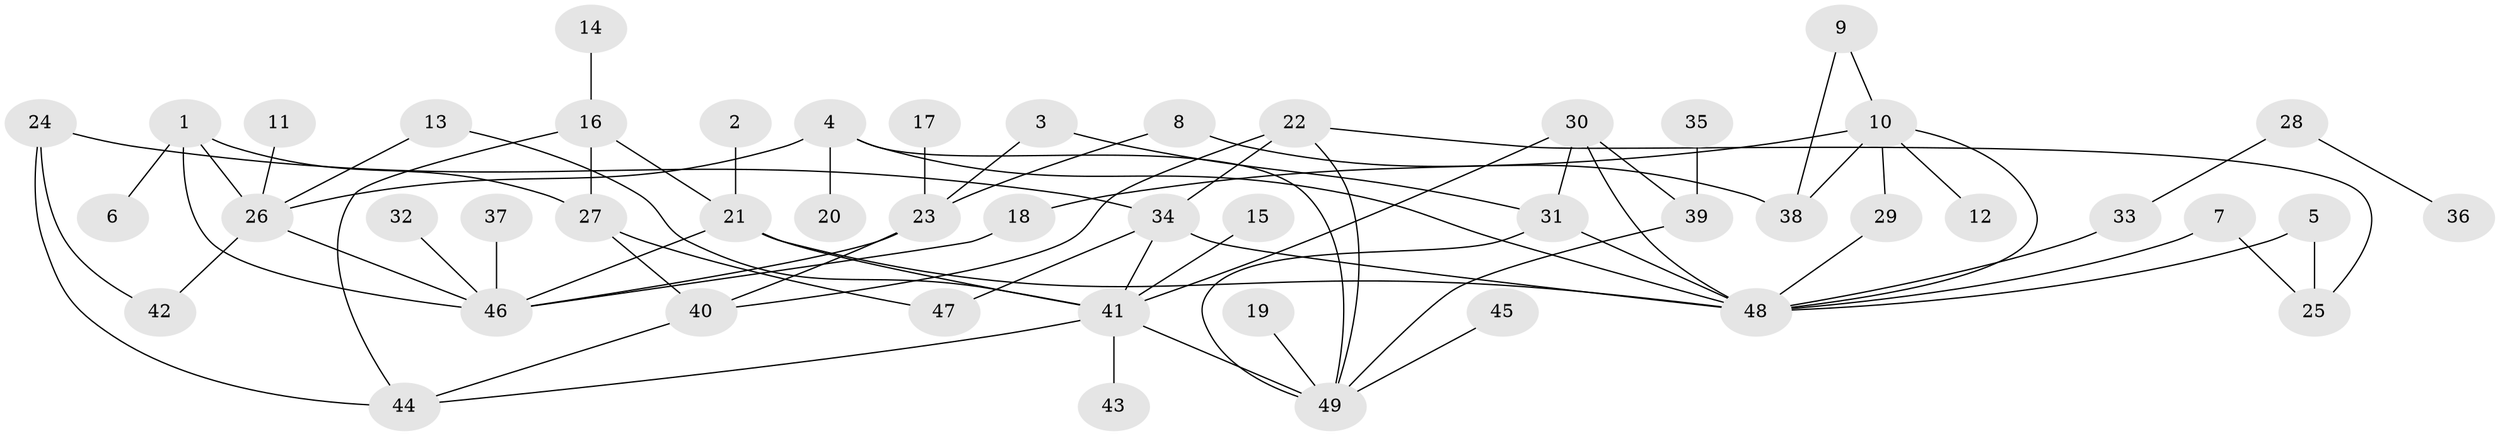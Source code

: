 // original degree distribution, {5: 0.05154639175257732, 8: 0.010309278350515464, 4: 0.10309278350515463, 3: 0.16494845360824742, 6: 0.041237113402061855, 2: 0.30927835051546393, 1: 0.30927835051546393, 7: 0.010309278350515464}
// Generated by graph-tools (version 1.1) at 2025/49/03/09/25 03:49:15]
// undirected, 49 vertices, 73 edges
graph export_dot {
graph [start="1"]
  node [color=gray90,style=filled];
  1;
  2;
  3;
  4;
  5;
  6;
  7;
  8;
  9;
  10;
  11;
  12;
  13;
  14;
  15;
  16;
  17;
  18;
  19;
  20;
  21;
  22;
  23;
  24;
  25;
  26;
  27;
  28;
  29;
  30;
  31;
  32;
  33;
  34;
  35;
  36;
  37;
  38;
  39;
  40;
  41;
  42;
  43;
  44;
  45;
  46;
  47;
  48;
  49;
  1 -- 6 [weight=1.0];
  1 -- 26 [weight=1.0];
  1 -- 27 [weight=1.0];
  1 -- 46 [weight=1.0];
  2 -- 21 [weight=1.0];
  3 -- 23 [weight=1.0];
  3 -- 31 [weight=1.0];
  4 -- 20 [weight=1.0];
  4 -- 26 [weight=1.0];
  4 -- 48 [weight=1.0];
  4 -- 49 [weight=1.0];
  5 -- 25 [weight=1.0];
  5 -- 48 [weight=1.0];
  7 -- 25 [weight=1.0];
  7 -- 48 [weight=1.0];
  8 -- 23 [weight=1.0];
  8 -- 38 [weight=1.0];
  9 -- 10 [weight=1.0];
  9 -- 38 [weight=1.0];
  10 -- 12 [weight=1.0];
  10 -- 18 [weight=1.0];
  10 -- 29 [weight=1.0];
  10 -- 38 [weight=1.0];
  10 -- 48 [weight=1.0];
  11 -- 26 [weight=1.0];
  13 -- 26 [weight=1.0];
  13 -- 41 [weight=1.0];
  14 -- 16 [weight=1.0];
  15 -- 41 [weight=1.0];
  16 -- 21 [weight=1.0];
  16 -- 27 [weight=1.0];
  16 -- 44 [weight=1.0];
  17 -- 23 [weight=1.0];
  18 -- 46 [weight=1.0];
  19 -- 49 [weight=1.0];
  21 -- 41 [weight=1.0];
  21 -- 46 [weight=1.0];
  21 -- 48 [weight=1.0];
  22 -- 25 [weight=1.0];
  22 -- 34 [weight=1.0];
  22 -- 40 [weight=1.0];
  22 -- 49 [weight=1.0];
  23 -- 40 [weight=1.0];
  23 -- 46 [weight=1.0];
  24 -- 34 [weight=1.0];
  24 -- 42 [weight=1.0];
  24 -- 44 [weight=1.0];
  26 -- 42 [weight=1.0];
  26 -- 46 [weight=1.0];
  27 -- 40 [weight=1.0];
  27 -- 47 [weight=1.0];
  28 -- 33 [weight=1.0];
  28 -- 36 [weight=1.0];
  29 -- 48 [weight=1.0];
  30 -- 31 [weight=1.0];
  30 -- 39 [weight=1.0];
  30 -- 41 [weight=1.0];
  30 -- 48 [weight=1.0];
  31 -- 48 [weight=1.0];
  31 -- 49 [weight=1.0];
  32 -- 46 [weight=1.0];
  33 -- 48 [weight=1.0];
  34 -- 41 [weight=1.0];
  34 -- 47 [weight=1.0];
  34 -- 48 [weight=1.0];
  35 -- 39 [weight=1.0];
  37 -- 46 [weight=1.0];
  39 -- 49 [weight=1.0];
  40 -- 44 [weight=1.0];
  41 -- 43 [weight=1.0];
  41 -- 44 [weight=1.0];
  41 -- 49 [weight=1.0];
  45 -- 49 [weight=1.0];
}
